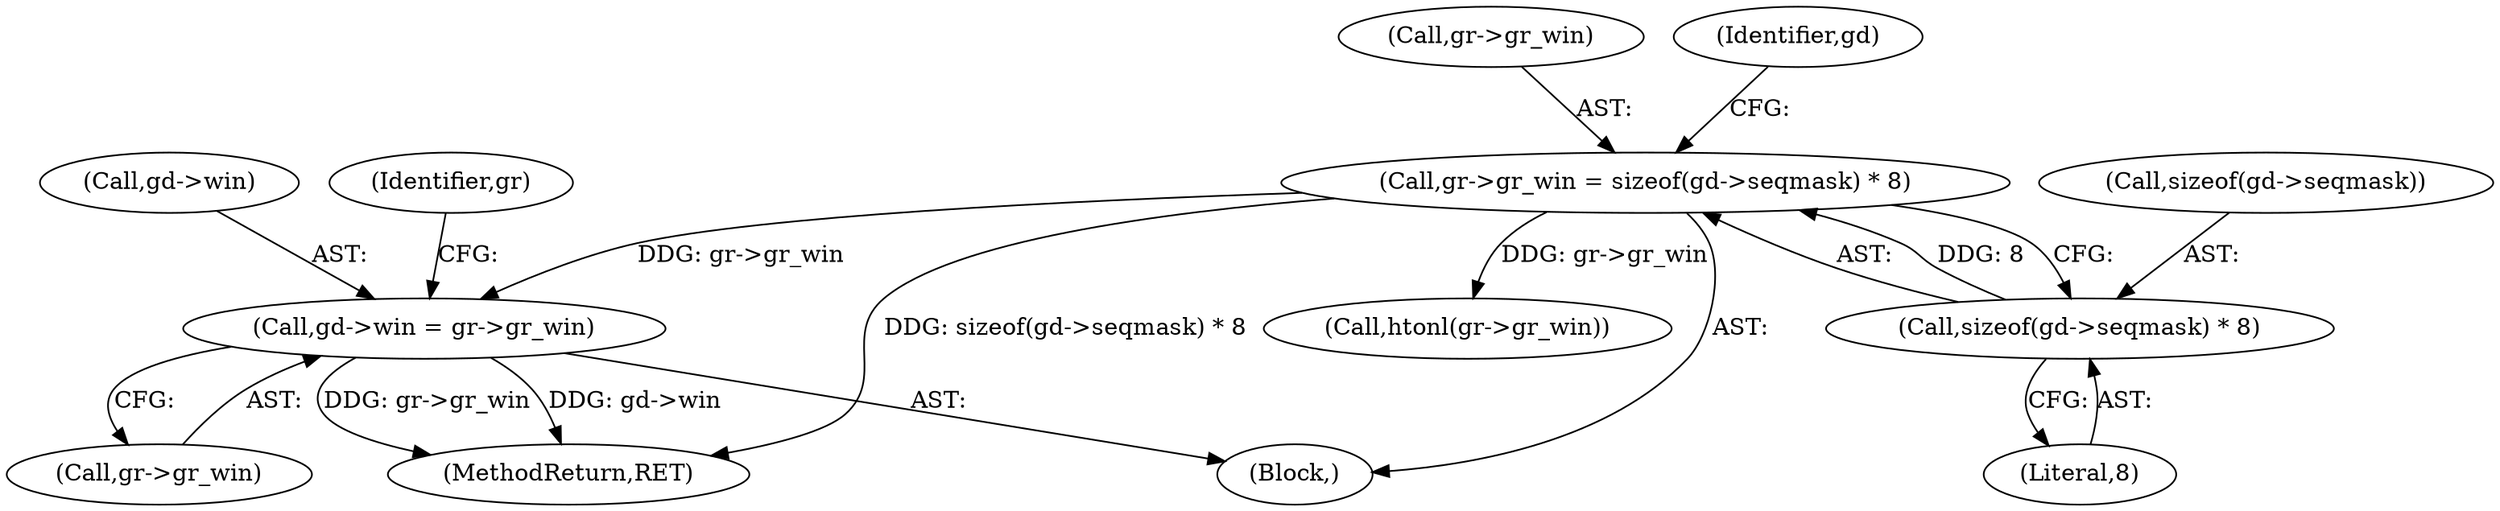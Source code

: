 digraph "0_krb5_5bb8a6b9c9eb8dd22bc9526751610aaa255ead9c_0@pointer" {
"1000296" [label="(Call,gd->win = gr->gr_win)"];
"1000256" [label="(Call,gr->gr_win = sizeof(gd->seqmask) * 8)"];
"1000260" [label="(Call,sizeof(gd->seqmask) * 8)"];
"1000370" [label="(Call,htonl(gr->gr_win))"];
"1000296" [label="(Call,gd->win = gr->gr_win)"];
"1000257" [label="(Call,gr->gr_win)"];
"1000306" [label="(Identifier,gr)"];
"1000260" [label="(Call,sizeof(gd->seqmask) * 8)"];
"1000269" [label="(Identifier,gd)"];
"1000461" [label="(MethodReturn,RET)"];
"1000107" [label="(Block,)"];
"1000297" [label="(Call,gd->win)"];
"1000261" [label="(Call,sizeof(gd->seqmask))"];
"1000256" [label="(Call,gr->gr_win = sizeof(gd->seqmask) * 8)"];
"1000265" [label="(Literal,8)"];
"1000300" [label="(Call,gr->gr_win)"];
"1000296" -> "1000107"  [label="AST: "];
"1000296" -> "1000300"  [label="CFG: "];
"1000297" -> "1000296"  [label="AST: "];
"1000300" -> "1000296"  [label="AST: "];
"1000306" -> "1000296"  [label="CFG: "];
"1000296" -> "1000461"  [label="DDG: gr->gr_win"];
"1000296" -> "1000461"  [label="DDG: gd->win"];
"1000256" -> "1000296"  [label="DDG: gr->gr_win"];
"1000256" -> "1000107"  [label="AST: "];
"1000256" -> "1000260"  [label="CFG: "];
"1000257" -> "1000256"  [label="AST: "];
"1000260" -> "1000256"  [label="AST: "];
"1000269" -> "1000256"  [label="CFG: "];
"1000256" -> "1000461"  [label="DDG: sizeof(gd->seqmask) * 8"];
"1000260" -> "1000256"  [label="DDG: 8"];
"1000256" -> "1000370"  [label="DDG: gr->gr_win"];
"1000260" -> "1000265"  [label="CFG: "];
"1000261" -> "1000260"  [label="AST: "];
"1000265" -> "1000260"  [label="AST: "];
}
